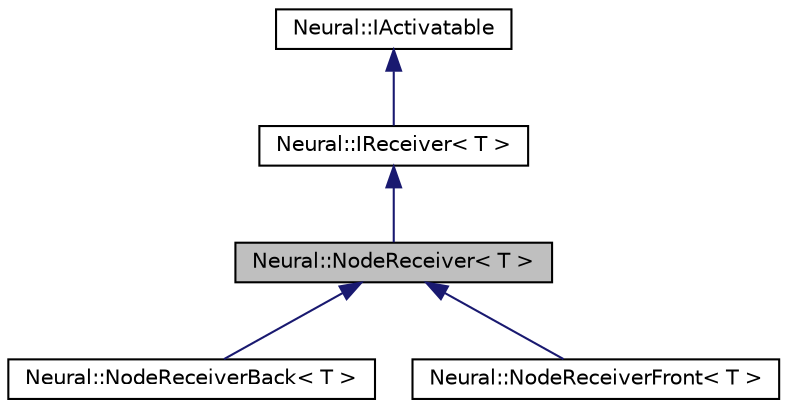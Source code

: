 digraph G
{
  edge [fontname="Helvetica",fontsize="10",labelfontname="Helvetica",labelfontsize="10"];
  node [fontname="Helvetica",fontsize="10",shape=record];
  Node1 [label="Neural::NodeReceiver\< T \>",height=0.2,width=0.4,color="black", fillcolor="grey75", style="filled" fontcolor="black"];
  Node2 -> Node1 [dir=back,color="midnightblue",fontsize="10",style="solid",fontname="Helvetica"];
  Node2 [label="Neural::IReceiver\< T \>",height=0.2,width=0.4,color="black", fillcolor="white", style="filled",URL="$class_neural_1_1_i_receiver.html"];
  Node3 -> Node2 [dir=back,color="midnightblue",fontsize="10",style="solid",fontname="Helvetica"];
  Node3 [label="Neural::IActivatable",height=0.2,width=0.4,color="black", fillcolor="white", style="filled",URL="$class_neural_1_1_i_activatable.html"];
  Node1 -> Node4 [dir=back,color="midnightblue",fontsize="10",style="solid",fontname="Helvetica"];
  Node4 [label="Neural::NodeReceiverBack\< T \>",height=0.2,width=0.4,color="black", fillcolor="white", style="filled",URL="$class_neural_1_1_node_receiver_back.html"];
  Node1 -> Node5 [dir=back,color="midnightblue",fontsize="10",style="solid",fontname="Helvetica"];
  Node5 [label="Neural::NodeReceiverFront\< T \>",height=0.2,width=0.4,color="black", fillcolor="white", style="filled",URL="$class_neural_1_1_node_receiver_front.html"];
}
